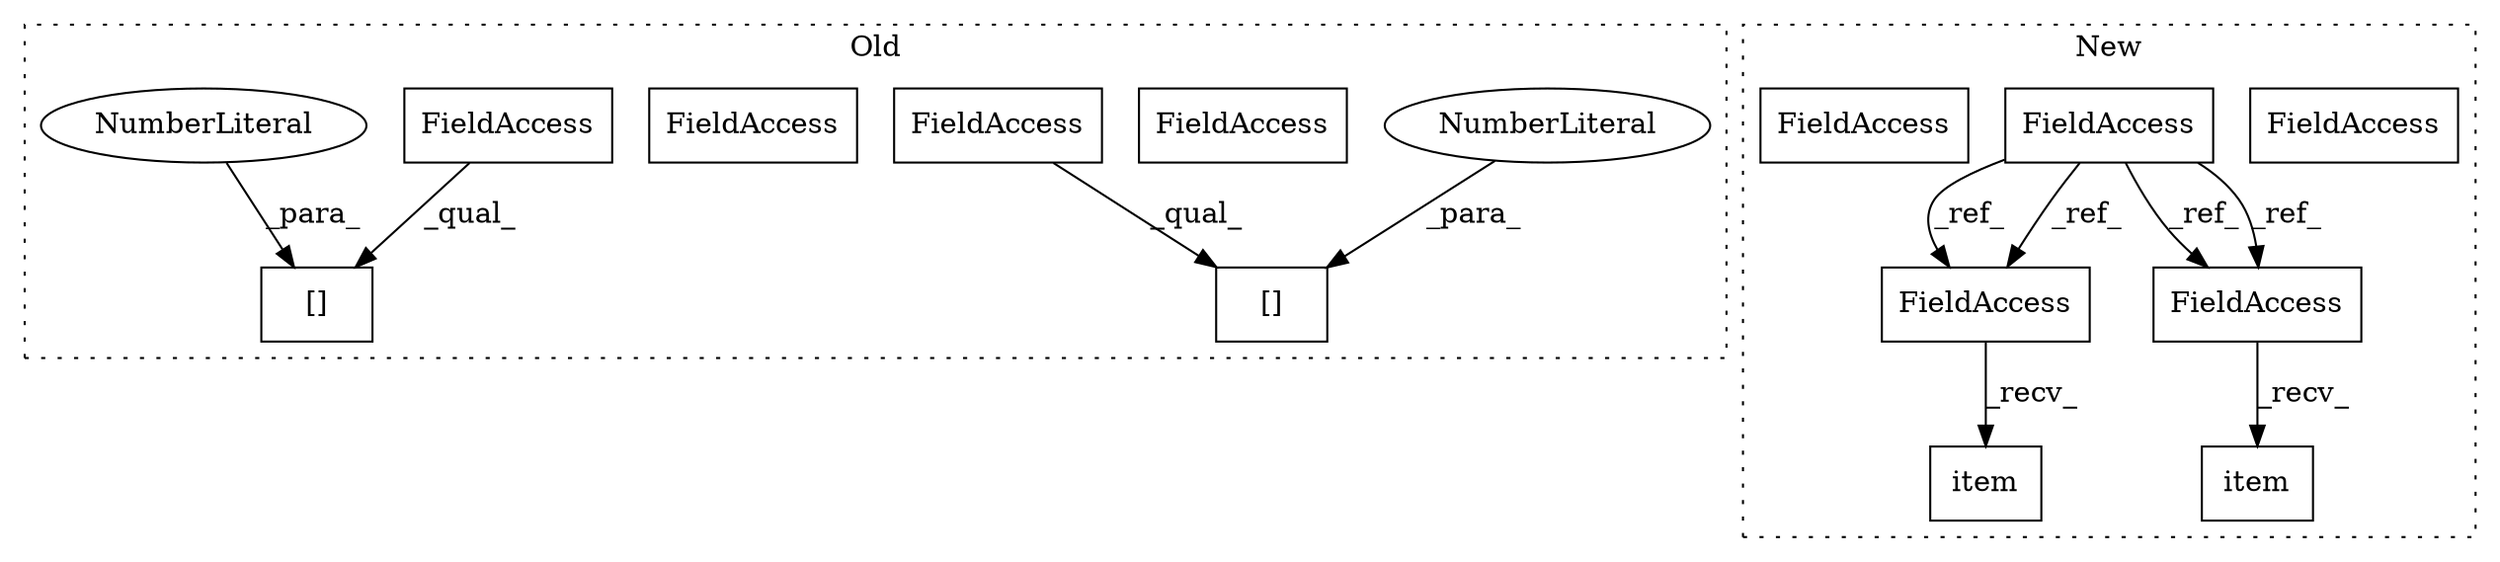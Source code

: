 digraph G {
subgraph cluster0 {
1 [label="[]" a="2" s="4628,4641" l="12,1" shape="box"];
3 [label="NumberLiteral" a="34" s="4640" l="1" shape="ellipse"];
4 [label="FieldAccess" a="22" s="4628" l="6" shape="box"];
8 [label="[]" a="2" s="4721,4734" l="12,1" shape="box"];
9 [label="NumberLiteral" a="34" s="4733" l="1" shape="ellipse"];
11 [label="FieldAccess" a="22" s="4721" l="6" shape="box"];
14 [label="FieldAccess" a="22" s="4628" l="6" shape="box"];
15 [label="FieldAccess" a="22" s="4721" l="6" shape="box"];
label = "Old";
style="dotted";
}
subgraph cluster1 {
2 [label="item" a="32" s="4628" l="6" shape="box"];
5 [label="FieldAccess" a="22" s="4621" l="6" shape="box"];
6 [label="FieldAccess" a="22" s="4336" l="6" shape="box"];
7 [label="FieldAccess" a="22" s="4529" l="6" shape="box"];
10 [label="item" a="32" s="4536" l="6" shape="box"];
12 [label="FieldAccess" a="22" s="4529" l="6" shape="box"];
13 [label="FieldAccess" a="22" s="4621" l="6" shape="box"];
label = "New";
style="dotted";
}
3 -> 1 [label="_para_"];
6 -> 12 [label="_ref_"];
6 -> 13 [label="_ref_"];
6 -> 13 [label="_ref_"];
6 -> 12 [label="_ref_"];
9 -> 8 [label="_para_"];
12 -> 10 [label="_recv_"];
13 -> 2 [label="_recv_"];
14 -> 1 [label="_qual_"];
15 -> 8 [label="_qual_"];
}
